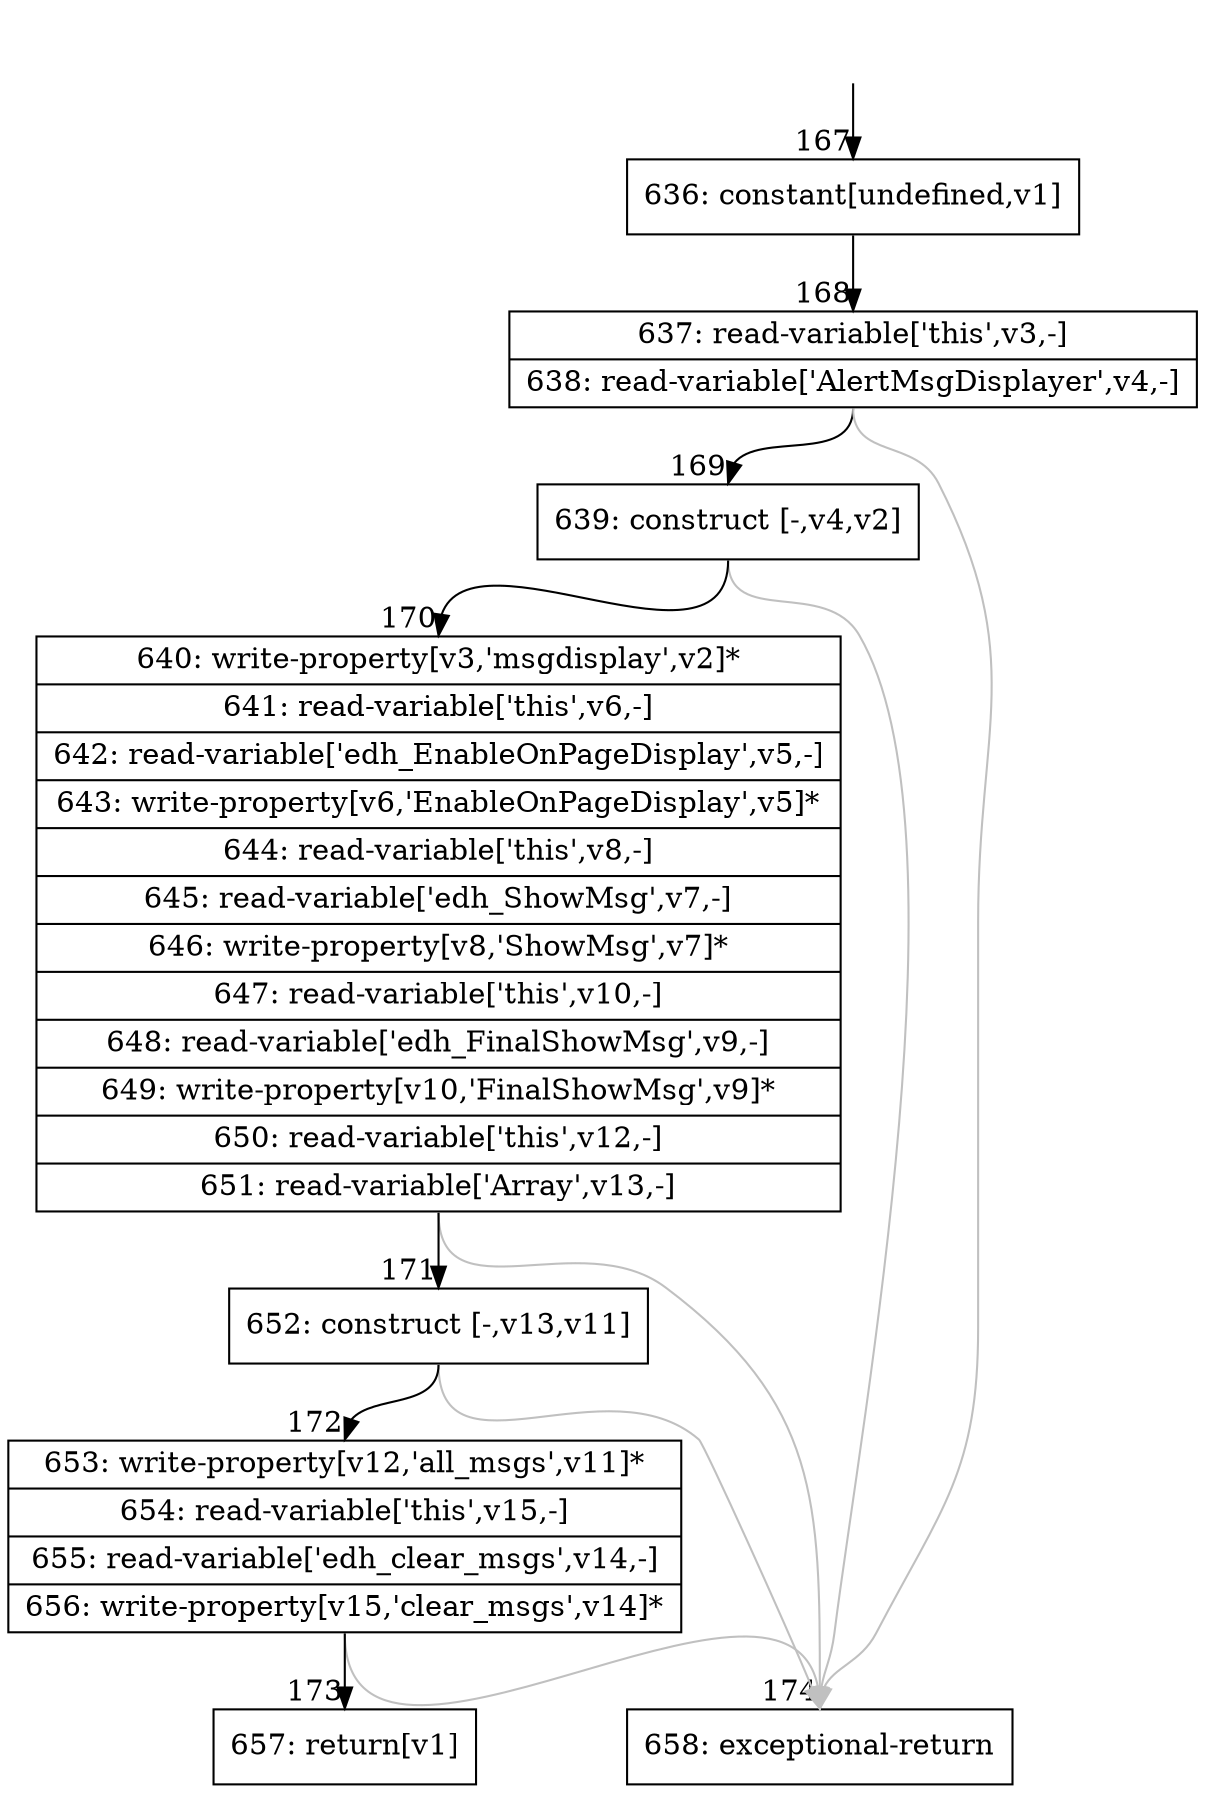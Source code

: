 digraph {
rankdir="TD"
BB_entry16[shape=none,label=""];
BB_entry16 -> BB167 [tailport=s, headport=n, headlabel="    167"]
BB167 [shape=record label="{636: constant[undefined,v1]}" ] 
BB167 -> BB168 [tailport=s, headport=n, headlabel="      168"]
BB168 [shape=record label="{637: read-variable['this',v3,-]|638: read-variable['AlertMsgDisplayer',v4,-]}" ] 
BB168 -> BB169 [tailport=s, headport=n, headlabel="      169"]
BB168 -> BB174 [tailport=s, headport=n, color=gray, headlabel="      174"]
BB169 [shape=record label="{639: construct [-,v4,v2]}" ] 
BB169 -> BB170 [tailport=s, headport=n, headlabel="      170"]
BB169 -> BB174 [tailport=s, headport=n, color=gray]
BB170 [shape=record label="{640: write-property[v3,'msgdisplay',v2]*|641: read-variable['this',v6,-]|642: read-variable['edh_EnableOnPageDisplay',v5,-]|643: write-property[v6,'EnableOnPageDisplay',v5]*|644: read-variable['this',v8,-]|645: read-variable['edh_ShowMsg',v7,-]|646: write-property[v8,'ShowMsg',v7]*|647: read-variable['this',v10,-]|648: read-variable['edh_FinalShowMsg',v9,-]|649: write-property[v10,'FinalShowMsg',v9]*|650: read-variable['this',v12,-]|651: read-variable['Array',v13,-]}" ] 
BB170 -> BB171 [tailport=s, headport=n, headlabel="      171"]
BB170 -> BB174 [tailport=s, headport=n, color=gray]
BB171 [shape=record label="{652: construct [-,v13,v11]}" ] 
BB171 -> BB172 [tailport=s, headport=n, headlabel="      172"]
BB171 -> BB174 [tailport=s, headport=n, color=gray]
BB172 [shape=record label="{653: write-property[v12,'all_msgs',v11]*|654: read-variable['this',v15,-]|655: read-variable['edh_clear_msgs',v14,-]|656: write-property[v15,'clear_msgs',v14]*}" ] 
BB172 -> BB173 [tailport=s, headport=n, headlabel="      173"]
BB172 -> BB174 [tailport=s, headport=n, color=gray]
BB173 [shape=record label="{657: return[v1]}" ] 
BB174 [shape=record label="{658: exceptional-return}" ] 
//#$~ 262
}
